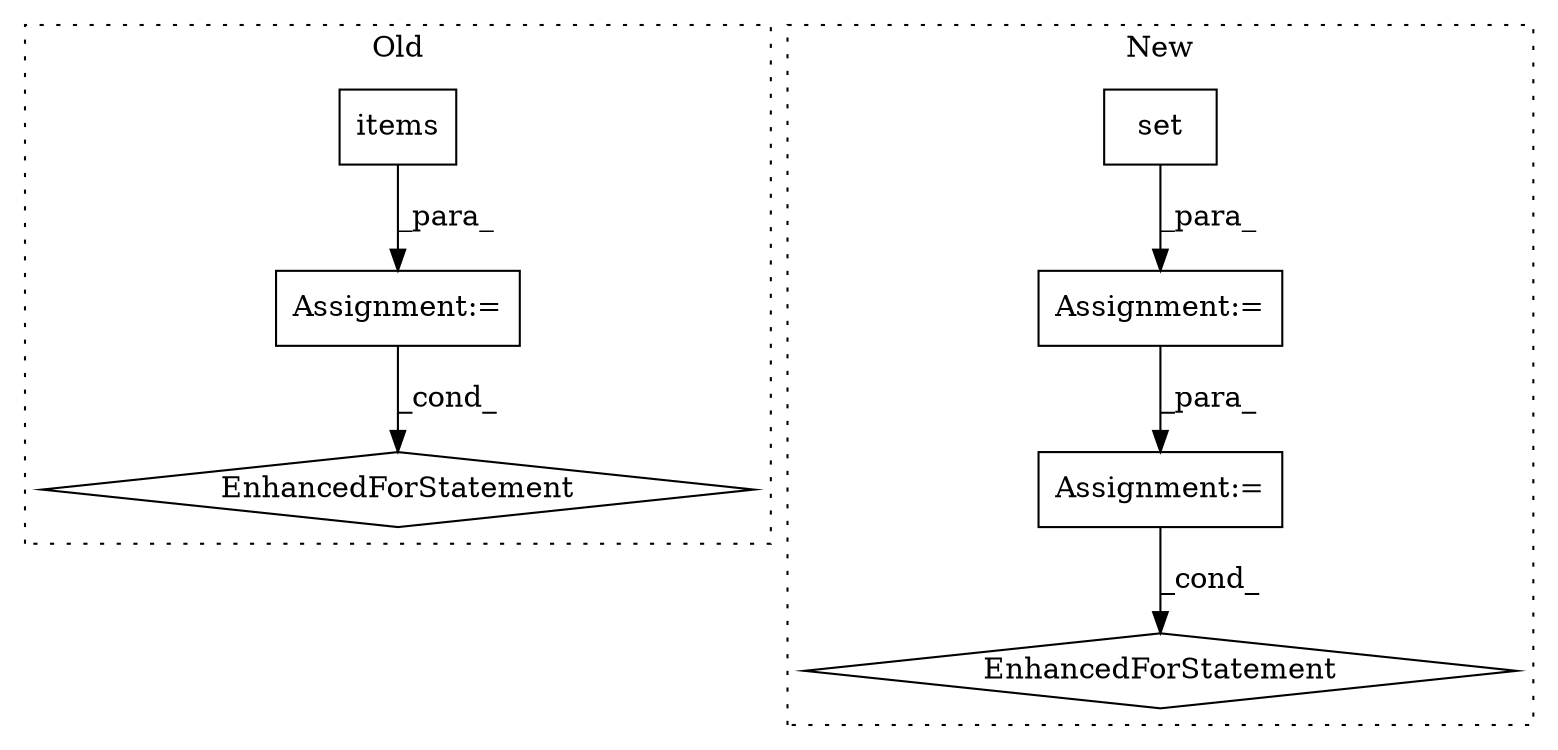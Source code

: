 digraph G {
subgraph cluster0 {
1 [label="items" a="32" s="2455" l="7" shape="box"];
4 [label="Assignment:=" a="7" s="2353,2462" l="77,2" shape="box"];
5 [label="EnhancedForStatement" a="70" s="2353,2462" l="77,2" shape="diamond"];
label = "Old";
style="dotted";
}
subgraph cluster1 {
2 [label="set" a="32" s="3027,3043" l="4,1" shape="box"];
3 [label="Assignment:=" a="7" s="3006" l="1" shape="box"];
6 [label="Assignment:=" a="7" s="3051,3128" l="53,2" shape="box"];
7 [label="EnhancedForStatement" a="70" s="3051,3128" l="53,2" shape="diamond"];
label = "New";
style="dotted";
}
1 -> 4 [label="_para_"];
2 -> 3 [label="_para_"];
3 -> 6 [label="_para_"];
4 -> 5 [label="_cond_"];
6 -> 7 [label="_cond_"];
}